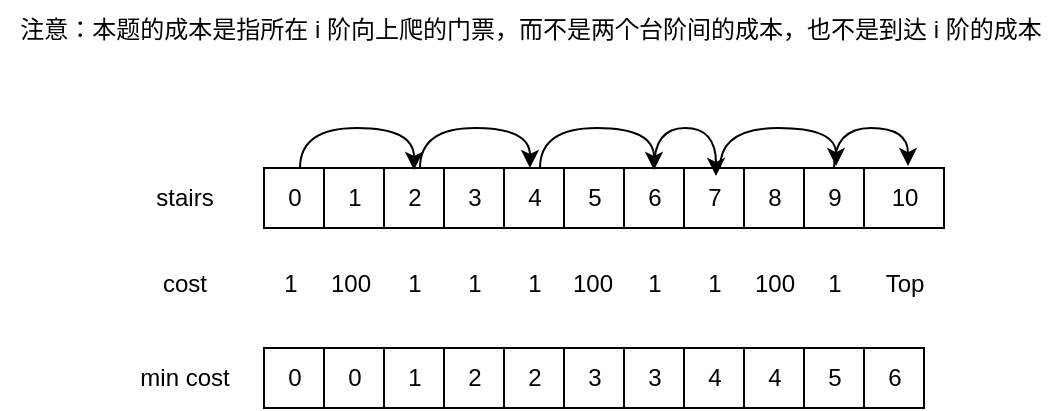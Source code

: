<mxfile version="28.0.6">
  <diagram name="Page-1" id="43RvIVilrhEvsE6iTDte">
    <mxGraphModel dx="1426" dy="774" grid="1" gridSize="10" guides="1" tooltips="1" connect="1" arrows="1" fold="1" page="1" pageScale="1" pageWidth="1169" pageHeight="827" background="#ffffff" math="0" shadow="0">
      <root>
        <mxCell id="0" />
        <mxCell id="1" parent="0" />
        <mxCell id="65uaMpx4nzJKL6Dyq2zg-1" value="1" style="text;html=1;align=center;verticalAlign=middle;resizable=0;points=[];autosize=1;strokeColor=none;fillColor=none;flipH=1;flipV=0;" vertex="1" parent="1">
          <mxGeometry x="450" y="427" width="30" height="30" as="geometry" />
        </mxCell>
        <mxCell id="65uaMpx4nzJKL6Dyq2zg-2" value="100" style="text;html=1;align=center;verticalAlign=middle;resizable=0;points=[];autosize=1;strokeColor=none;fillColor=none;flipH=1;flipV=0;" vertex="1" parent="1">
          <mxGeometry x="475" y="427" width="40" height="30" as="geometry" />
        </mxCell>
        <mxCell id="65uaMpx4nzJKL6Dyq2zg-3" value="1" style="text;html=1;align=center;verticalAlign=middle;resizable=0;points=[];autosize=1;strokeColor=none;fillColor=none;flipH=1;flipV=0;" vertex="1" parent="1">
          <mxGeometry x="512" y="427" width="30" height="30" as="geometry" />
        </mxCell>
        <mxCell id="65uaMpx4nzJKL6Dyq2zg-4" value="1" style="text;html=1;align=center;verticalAlign=middle;resizable=0;points=[];autosize=1;strokeColor=none;fillColor=none;flipH=1;flipV=0;" vertex="1" parent="1">
          <mxGeometry x="542" y="427" width="30" height="30" as="geometry" />
        </mxCell>
        <mxCell id="65uaMpx4nzJKL6Dyq2zg-5" value="1" style="text;html=1;align=center;verticalAlign=middle;resizable=0;points=[];autosize=1;strokeColor=none;fillColor=none;flipH=1;flipV=0;" vertex="1" parent="1">
          <mxGeometry x="572" y="427" width="30" height="30" as="geometry" />
        </mxCell>
        <mxCell id="65uaMpx4nzJKL6Dyq2zg-6" value="100" style="text;html=1;align=center;verticalAlign=middle;resizable=0;points=[];autosize=1;strokeColor=none;fillColor=none;flipH=1;flipV=0;" vertex="1" parent="1">
          <mxGeometry x="596" y="427" width="40" height="30" as="geometry" />
        </mxCell>
        <mxCell id="65uaMpx4nzJKL6Dyq2zg-7" value="1" style="text;html=1;align=center;verticalAlign=middle;resizable=0;points=[];autosize=1;strokeColor=none;fillColor=none;flipH=1;flipV=0;" vertex="1" parent="1">
          <mxGeometry x="632" y="427" width="30" height="30" as="geometry" />
        </mxCell>
        <mxCell id="65uaMpx4nzJKL6Dyq2zg-8" value="1" style="text;html=1;align=center;verticalAlign=middle;resizable=0;points=[];autosize=1;strokeColor=none;fillColor=none;flipH=1;flipV=0;" vertex="1" parent="1">
          <mxGeometry x="662" y="427" width="30" height="30" as="geometry" />
        </mxCell>
        <mxCell id="65uaMpx4nzJKL6Dyq2zg-9" value="100" style="text;html=1;align=center;verticalAlign=middle;resizable=0;points=[];autosize=1;strokeColor=none;fillColor=none;flipH=1;flipV=0;" vertex="1" parent="1">
          <mxGeometry x="687" y="427" width="40" height="30" as="geometry" />
        </mxCell>
        <mxCell id="65uaMpx4nzJKL6Dyq2zg-10" value="1" style="text;html=1;align=center;verticalAlign=middle;resizable=0;points=[];autosize=1;strokeColor=none;fillColor=none;flipH=1;flipV=0;" vertex="1" parent="1">
          <mxGeometry x="722" y="427" width="30" height="30" as="geometry" />
        </mxCell>
        <mxCell id="65uaMpx4nzJKL6Dyq2zg-11" value="0" style="text;html=1;align=center;verticalAlign=middle;resizable=0;points=[];autosize=1;strokeColor=default;fillColor=none;" vertex="1" parent="1">
          <mxGeometry x="452" y="384" width="30" height="30" as="geometry" />
        </mxCell>
        <mxCell id="65uaMpx4nzJKL6Dyq2zg-12" value="1" style="text;html=1;align=center;verticalAlign=middle;resizable=0;points=[];autosize=1;strokeColor=default;fillColor=none;" vertex="1" parent="1">
          <mxGeometry x="482" y="384" width="30" height="30" as="geometry" />
        </mxCell>
        <mxCell id="65uaMpx4nzJKL6Dyq2zg-13" value="2" style="text;html=1;align=center;verticalAlign=middle;resizable=0;points=[];autosize=1;strokeColor=default;fillColor=none;" vertex="1" parent="1">
          <mxGeometry x="512" y="384" width="30" height="30" as="geometry" />
        </mxCell>
        <mxCell id="65uaMpx4nzJKL6Dyq2zg-14" value="3" style="text;html=1;align=center;verticalAlign=middle;resizable=0;points=[];autosize=1;strokeColor=default;fillColor=none;" vertex="1" parent="1">
          <mxGeometry x="542" y="384" width="30" height="30" as="geometry" />
        </mxCell>
        <mxCell id="65uaMpx4nzJKL6Dyq2zg-15" value="4" style="text;html=1;align=center;verticalAlign=middle;resizable=0;points=[];autosize=1;strokeColor=default;fillColor=none;" vertex="1" parent="1">
          <mxGeometry x="572" y="384" width="30" height="30" as="geometry" />
        </mxCell>
        <mxCell id="65uaMpx4nzJKL6Dyq2zg-16" value="5" style="text;html=1;align=center;verticalAlign=middle;resizable=0;points=[];autosize=1;strokeColor=default;fillColor=none;" vertex="1" parent="1">
          <mxGeometry x="602" y="384" width="30" height="30" as="geometry" />
        </mxCell>
        <mxCell id="65uaMpx4nzJKL6Dyq2zg-17" value="6" style="text;html=1;align=center;verticalAlign=middle;resizable=0;points=[];autosize=1;strokeColor=default;fillColor=none;" vertex="1" parent="1">
          <mxGeometry x="632" y="384" width="30" height="30" as="geometry" />
        </mxCell>
        <mxCell id="65uaMpx4nzJKL6Dyq2zg-18" value="7" style="text;html=1;align=center;verticalAlign=middle;resizable=0;points=[];autosize=1;strokeColor=default;fillColor=none;" vertex="1" parent="1">
          <mxGeometry x="662" y="384" width="30" height="30" as="geometry" />
        </mxCell>
        <mxCell id="65uaMpx4nzJKL6Dyq2zg-19" value="8" style="text;html=1;align=center;verticalAlign=middle;resizable=0;points=[];autosize=1;strokeColor=default;fillColor=none;" vertex="1" parent="1">
          <mxGeometry x="692" y="384" width="30" height="30" as="geometry" />
        </mxCell>
        <mxCell id="65uaMpx4nzJKL6Dyq2zg-20" value="9" style="text;html=1;align=center;verticalAlign=middle;resizable=0;points=[];autosize=1;strokeColor=default;fillColor=none;" vertex="1" parent="1">
          <mxGeometry x="722" y="384" width="30" height="30" as="geometry" />
        </mxCell>
        <mxCell id="65uaMpx4nzJKL6Dyq2zg-21" value="10" style="text;html=1;align=center;verticalAlign=middle;resizable=0;points=[];autosize=1;strokeColor=default;fillColor=none;" vertex="1" parent="1">
          <mxGeometry x="752" y="384" width="40" height="30" as="geometry" />
        </mxCell>
        <mxCell id="65uaMpx4nzJKL6Dyq2zg-22" value="cost" style="text;html=1;align=center;verticalAlign=middle;resizable=0;points=[];autosize=1;strokeColor=none;fillColor=none;" vertex="1" parent="1">
          <mxGeometry x="387" y="427" width="50" height="30" as="geometry" />
        </mxCell>
        <mxCell id="65uaMpx4nzJKL6Dyq2zg-23" value="stairs" style="text;html=1;align=center;verticalAlign=middle;resizable=0;points=[];autosize=1;strokeColor=none;fillColor=none;" vertex="1" parent="1">
          <mxGeometry x="387" y="384" width="50" height="30" as="geometry" />
        </mxCell>
        <mxCell id="65uaMpx4nzJKL6Dyq2zg-24" value="min cost" style="text;html=1;align=center;verticalAlign=middle;resizable=0;points=[];autosize=1;strokeColor=none;fillColor=none;" vertex="1" parent="1">
          <mxGeometry x="377" y="474" width="70" height="30" as="geometry" />
        </mxCell>
        <mxCell id="65uaMpx4nzJKL6Dyq2zg-25" value="0" style="text;html=1;align=center;verticalAlign=middle;resizable=0;points=[];autosize=1;strokeColor=default;fillColor=none;" vertex="1" parent="1">
          <mxGeometry x="452" y="474" width="30" height="30" as="geometry" />
        </mxCell>
        <mxCell id="65uaMpx4nzJKL6Dyq2zg-26" value="0" style="text;html=1;align=center;verticalAlign=middle;resizable=0;points=[];autosize=1;strokeColor=default;fillColor=none;" vertex="1" parent="1">
          <mxGeometry x="482" y="474" width="30" height="30" as="geometry" />
        </mxCell>
        <mxCell id="65uaMpx4nzJKL6Dyq2zg-27" value="1" style="text;html=1;align=center;verticalAlign=middle;resizable=0;points=[];autosize=1;strokeColor=default;fillColor=none;" vertex="1" parent="1">
          <mxGeometry x="512" y="474" width="30" height="30" as="geometry" />
        </mxCell>
        <mxCell id="65uaMpx4nzJKL6Dyq2zg-28" value="2" style="text;html=1;align=center;verticalAlign=middle;resizable=0;points=[];autosize=1;strokeColor=default;fillColor=none;" vertex="1" parent="1">
          <mxGeometry x="542" y="474" width="30" height="30" as="geometry" />
        </mxCell>
        <mxCell id="65uaMpx4nzJKL6Dyq2zg-29" value="2" style="text;html=1;align=center;verticalAlign=middle;resizable=0;points=[];autosize=1;strokeColor=default;fillColor=none;" vertex="1" parent="1">
          <mxGeometry x="572" y="474" width="30" height="30" as="geometry" />
        </mxCell>
        <mxCell id="65uaMpx4nzJKL6Dyq2zg-30" value="3" style="text;html=1;align=center;verticalAlign=middle;resizable=0;points=[];autosize=1;strokeColor=default;fillColor=none;" vertex="1" parent="1">
          <mxGeometry x="602" y="474" width="30" height="30" as="geometry" />
        </mxCell>
        <mxCell id="65uaMpx4nzJKL6Dyq2zg-31" value="3" style="text;html=1;align=center;verticalAlign=middle;resizable=0;points=[];autosize=1;strokeColor=default;fillColor=none;" vertex="1" parent="1">
          <mxGeometry x="632" y="474" width="30" height="30" as="geometry" />
        </mxCell>
        <mxCell id="65uaMpx4nzJKL6Dyq2zg-32" value="4" style="text;html=1;align=center;verticalAlign=middle;resizable=0;points=[];autosize=1;strokeColor=default;fillColor=none;" vertex="1" parent="1">
          <mxGeometry x="662" y="474" width="30" height="30" as="geometry" />
        </mxCell>
        <mxCell id="65uaMpx4nzJKL6Dyq2zg-33" value="4" style="text;html=1;align=center;verticalAlign=middle;resizable=0;points=[];autosize=1;strokeColor=default;fillColor=none;" vertex="1" parent="1">
          <mxGeometry x="692" y="474" width="30" height="30" as="geometry" />
        </mxCell>
        <mxCell id="65uaMpx4nzJKL6Dyq2zg-34" value="5" style="text;html=1;align=center;verticalAlign=middle;resizable=0;points=[];autosize=1;strokeColor=default;fillColor=none;" vertex="1" parent="1">
          <mxGeometry x="722" y="474" width="30" height="30" as="geometry" />
        </mxCell>
        <mxCell id="65uaMpx4nzJKL6Dyq2zg-35" value="6" style="text;html=1;align=center;verticalAlign=middle;resizable=0;points=[];autosize=1;strokeColor=default;fillColor=none;" vertex="1" parent="1">
          <mxGeometry x="752" y="474" width="30" height="30" as="geometry" />
        </mxCell>
        <mxCell id="65uaMpx4nzJKL6Dyq2zg-37" value="Top" style="text;html=1;align=center;verticalAlign=middle;resizable=0;points=[];autosize=1;strokeColor=none;fillColor=none;" vertex="1" parent="1">
          <mxGeometry x="752" y="427" width="40" height="30" as="geometry" />
        </mxCell>
        <mxCell id="65uaMpx4nzJKL6Dyq2zg-41" style="edgeStyle=orthogonalEdgeStyle;rounded=0;orthogonalLoop=1;jettySize=auto;html=1;entryX=0.5;entryY=0.033;entryDx=0;entryDy=0;entryPerimeter=0;curved=1;" edge="1" parent="1" source="65uaMpx4nzJKL6Dyq2zg-11" target="65uaMpx4nzJKL6Dyq2zg-13">
          <mxGeometry relative="1" as="geometry">
            <Array as="points">
              <mxPoint x="470" y="364" />
              <mxPoint x="527" y="364" />
            </Array>
          </mxGeometry>
        </mxCell>
        <mxCell id="65uaMpx4nzJKL6Dyq2zg-43" style="edgeStyle=orthogonalEdgeStyle;rounded=0;orthogonalLoop=1;jettySize=auto;html=1;entryX=0.433;entryY=0;entryDx=0;entryDy=0;entryPerimeter=0;curved=1;" edge="1" parent="1" source="65uaMpx4nzJKL6Dyq2zg-13" target="65uaMpx4nzJKL6Dyq2zg-15">
          <mxGeometry relative="1" as="geometry">
            <Array as="points">
              <mxPoint x="530" y="364" />
              <mxPoint x="585" y="364" />
            </Array>
          </mxGeometry>
        </mxCell>
        <mxCell id="65uaMpx4nzJKL6Dyq2zg-44" style="edgeStyle=orthogonalEdgeStyle;rounded=0;orthogonalLoop=1;jettySize=auto;html=1;entryX=0.5;entryY=0.033;entryDx=0;entryDy=0;entryPerimeter=0;curved=1;" edge="1" parent="1" target="65uaMpx4nzJKL6Dyq2zg-17">
          <mxGeometry relative="1" as="geometry">
            <mxPoint x="590" y="384" as="sourcePoint" />
            <Array as="points">
              <mxPoint x="590" y="364" />
              <mxPoint x="647" y="364" />
            </Array>
          </mxGeometry>
        </mxCell>
        <mxCell id="65uaMpx4nzJKL6Dyq2zg-45" style="edgeStyle=orthogonalEdgeStyle;rounded=0;orthogonalLoop=1;jettySize=auto;html=1;entryX=0.533;entryY=0.133;entryDx=0;entryDy=0;entryPerimeter=0;curved=1;" edge="1" parent="1" source="65uaMpx4nzJKL6Dyq2zg-17" target="65uaMpx4nzJKL6Dyq2zg-18">
          <mxGeometry relative="1" as="geometry" />
        </mxCell>
        <mxCell id="65uaMpx4nzJKL6Dyq2zg-46" style="edgeStyle=orthogonalEdgeStyle;rounded=0;orthogonalLoop=1;jettySize=auto;html=1;entryX=0.533;entryY=-0.033;entryDx=0;entryDy=0;entryPerimeter=0;curved=1;" edge="1" parent="1" source="65uaMpx4nzJKL6Dyq2zg-18" target="65uaMpx4nzJKL6Dyq2zg-20">
          <mxGeometry relative="1" as="geometry">
            <Array as="points">
              <mxPoint x="680" y="364" />
              <mxPoint x="738" y="364" />
            </Array>
          </mxGeometry>
        </mxCell>
        <mxCell id="65uaMpx4nzJKL6Dyq2zg-47" style="edgeStyle=orthogonalEdgeStyle;rounded=0;orthogonalLoop=1;jettySize=auto;html=1;entryX=0.55;entryY=-0.033;entryDx=0;entryDy=0;entryPerimeter=0;curved=1;" edge="1" parent="1" source="65uaMpx4nzJKL6Dyq2zg-20" target="65uaMpx4nzJKL6Dyq2zg-21">
          <mxGeometry relative="1" as="geometry" />
        </mxCell>
        <mxCell id="65uaMpx4nzJKL6Dyq2zg-48" value="注意：本题的成本是指所在 i 阶向上爬的门票，而不是两个台阶间的成本，也不是到达 i 阶的成本" style="text;html=1;align=center;verticalAlign=middle;resizable=0;points=[];autosize=1;strokeColor=none;fillColor=none;" vertex="1" parent="1">
          <mxGeometry x="320" y="300" width="530" height="30" as="geometry" />
        </mxCell>
      </root>
    </mxGraphModel>
  </diagram>
</mxfile>
